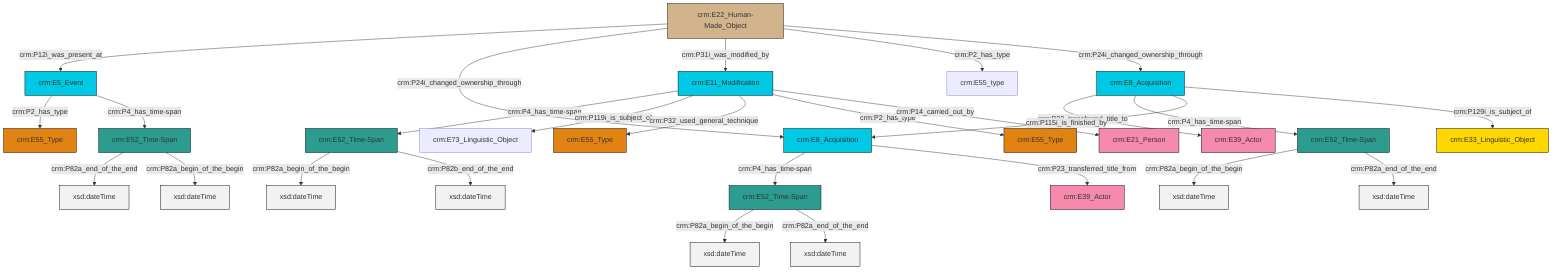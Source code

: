 graph TD
classDef Literal fill:#f2f2f2,stroke:#000000;
classDef CRM_Entity fill:#FFFFFF,stroke:#000000;
classDef Temporal_Entity fill:#00C9E6, stroke:#000000;
classDef Type fill:#E18312, stroke:#000000;
classDef Time-Span fill:#2C9C91, stroke:#000000;
classDef Appellation fill:#FFEB7F, stroke:#000000;
classDef Place fill:#008836, stroke:#000000;
classDef Persistent_Item fill:#B266B2, stroke:#000000;
classDef Conceptual_Object fill:#FFD700, stroke:#000000;
classDef Physical_Thing fill:#D2B48C, stroke:#000000;
classDef Actor fill:#f58aad, stroke:#000000;
classDef PC_Classes fill:#4ce600, stroke:#000000;
classDef Multi fill:#cccccc,stroke:#000000;

0["crm:E22_Human-Made_Object"]:::Physical_Thing -->|crm:P12i_was_present_at| 6["crm:E5_Event"]:::Temporal_Entity
0["crm:E22_Human-Made_Object"]:::Physical_Thing -->|crm:P24i_changed_ownership_through| 7["crm:E8_Acquisition"]:::Temporal_Entity
8["crm:E11_Modification"]:::Temporal_Entity -->|crm:P4_has_time-span| 10["crm:E52_Time-Span"]:::Time-Span
10["crm:E52_Time-Span"]:::Time-Span -->|crm:P82a_begin_of_the_begin| 12[xsd:dateTime]:::Literal
13["crm:E8_Acquisition"]:::Temporal_Entity -->|crm:P22_transferred_title_to| 14["crm:E39_Actor"]:::Actor
0["crm:E22_Human-Made_Object"]:::Physical_Thing -->|crm:P31i_was_modified_by| 8["crm:E11_Modification"]:::Temporal_Entity
13["crm:E8_Acquisition"]:::Temporal_Entity -->|crm:P4_has_time-span| 17["crm:E52_Time-Span"]:::Time-Span
13["crm:E8_Acquisition"]:::Temporal_Entity -->|crm:P115i_is_finished_by| 7["crm:E8_Acquisition"]:::Temporal_Entity
8["crm:E11_Modification"]:::Temporal_Entity -->|crm:P119i_is_subject_of| 19["crm:E73_Linguistic_Object"]:::Default
0["crm:E22_Human-Made_Object"]:::Physical_Thing -->|crm:P2_has_type| 2["crm:E55_type"]:::Default
13["crm:E8_Acquisition"]:::Temporal_Entity -->|crm:P129i_is_subject_of| 21["crm:E33_Linguistic_Object"]:::Conceptual_Object
8["crm:E11_Modification"]:::Temporal_Entity -->|crm:P32_used_general_technique| 22["crm:E55_Type"]:::Type
23["crm:E52_Time-Span"]:::Time-Span -->|crm:P82a_begin_of_the_begin| 24[xsd:dateTime]:::Literal
8["crm:E11_Modification"]:::Temporal_Entity -->|crm:P2_has_type| 15["crm:E55_Type"]:::Type
7["crm:E8_Acquisition"]:::Temporal_Entity -->|crm:P4_has_time-span| 23["crm:E52_Time-Span"]:::Time-Span
23["crm:E52_Time-Span"]:::Time-Span -->|crm:P82a_end_of_the_end| 29[xsd:dateTime]:::Literal
32["crm:E52_Time-Span"]:::Time-Span -->|crm:P82a_end_of_the_end| 33[xsd:dateTime]:::Literal
32["crm:E52_Time-Span"]:::Time-Span -->|crm:P82a_begin_of_the_begin| 34[xsd:dateTime]:::Literal
17["crm:E52_Time-Span"]:::Time-Span -->|crm:P82a_begin_of_the_begin| 35[xsd:dateTime]:::Literal
7["crm:E8_Acquisition"]:::Temporal_Entity -->|crm:P23_transferred_title_from| 30["crm:E39_Actor"]:::Actor
8["crm:E11_Modification"]:::Temporal_Entity -->|crm:P14_carried_out_by| 26["crm:E21_Person"]:::Actor
10["crm:E52_Time-Span"]:::Time-Span -->|crm:P82b_end_of_the_end| 40[xsd:dateTime]:::Literal
6["crm:E5_Event"]:::Temporal_Entity -->|crm:P2_has_type| 4["crm:E55_Type"]:::Type
17["crm:E52_Time-Span"]:::Time-Span -->|crm:P82a_end_of_the_end| 43[xsd:dateTime]:::Literal
6["crm:E5_Event"]:::Temporal_Entity -->|crm:P4_has_time-span| 32["crm:E52_Time-Span"]:::Time-Span
0["crm:E22_Human-Made_Object"]:::Physical_Thing -->|crm:P24i_changed_ownership_through| 13["crm:E8_Acquisition"]:::Temporal_Entity
